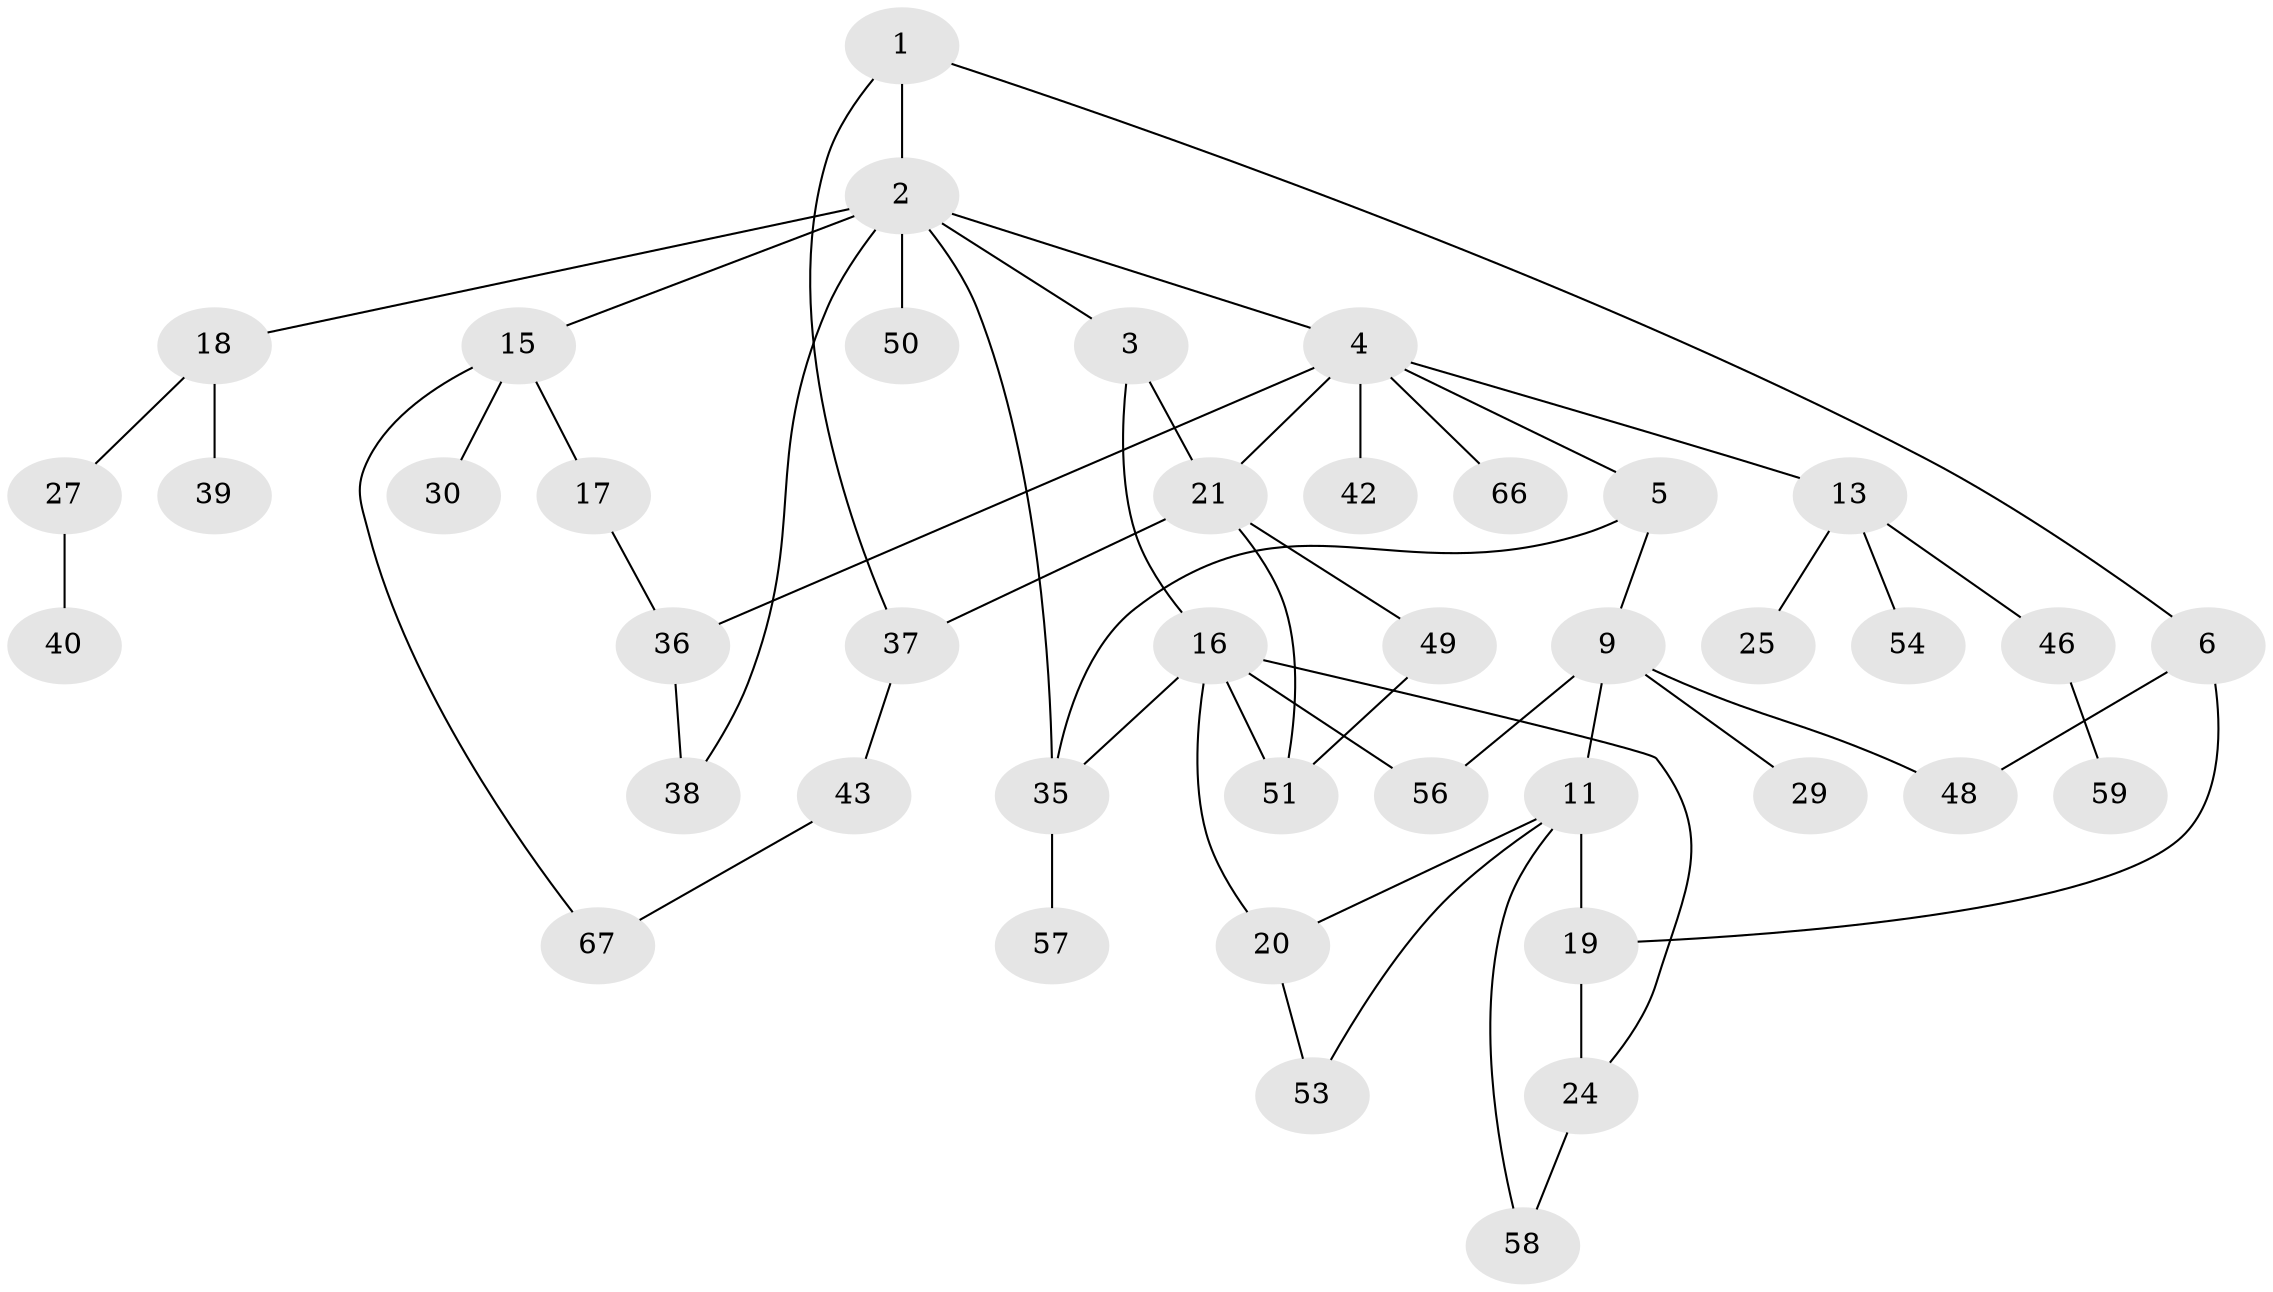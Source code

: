 // Generated by graph-tools (version 1.1) at 2025/23/03/03/25 07:23:33]
// undirected, 42 vertices, 57 edges
graph export_dot {
graph [start="1"]
  node [color=gray90,style=filled];
  1 [super="+7"];
  2 [super="+8"];
  3 [super="+10"];
  4 [super="+23"];
  5 [super="+55"];
  6 [super="+14"];
  9 [super="+12"];
  11 [super="+34"];
  13 [super="+31"];
  15 [super="+22"];
  16 [super="+62"];
  17 [super="+33"];
  18 [super="+26"];
  19 [super="+61"];
  20 [super="+28"];
  21 [super="+45"];
  24 [super="+44"];
  25;
  27 [super="+32"];
  29;
  30;
  35 [super="+41"];
  36 [super="+47"];
  37;
  38;
  39 [super="+52"];
  40;
  42;
  43 [super="+63"];
  46;
  48;
  49 [super="+64"];
  50;
  51 [super="+65"];
  53;
  54;
  56;
  57;
  58;
  59 [super="+60"];
  66;
  67;
  1 -- 2;
  1 -- 6;
  1 -- 37;
  2 -- 3;
  2 -- 4;
  2 -- 15;
  2 -- 18;
  2 -- 35;
  2 -- 50;
  2 -- 38;
  3 -- 21;
  3 -- 16;
  4 -- 5;
  4 -- 13;
  4 -- 42;
  4 -- 66;
  4 -- 21;
  4 -- 36;
  5 -- 9;
  5 -- 35;
  6 -- 19;
  6 -- 48;
  9 -- 11;
  9 -- 56;
  9 -- 48;
  9 -- 29;
  11 -- 58;
  11 -- 19;
  11 -- 20;
  11 -- 53;
  13 -- 25;
  13 -- 54;
  13 -- 46;
  15 -- 17;
  15 -- 67;
  15 -- 30;
  16 -- 20;
  16 -- 56;
  16 -- 24;
  16 -- 35;
  16 -- 51;
  17 -- 36;
  18 -- 27;
  18 -- 39;
  19 -- 24;
  20 -- 53;
  21 -- 49;
  21 -- 51;
  21 -- 37;
  24 -- 58;
  27 -- 40;
  35 -- 57;
  36 -- 38;
  37 -- 43;
  43 -- 67;
  46 -- 59;
  49 -- 51;
}
